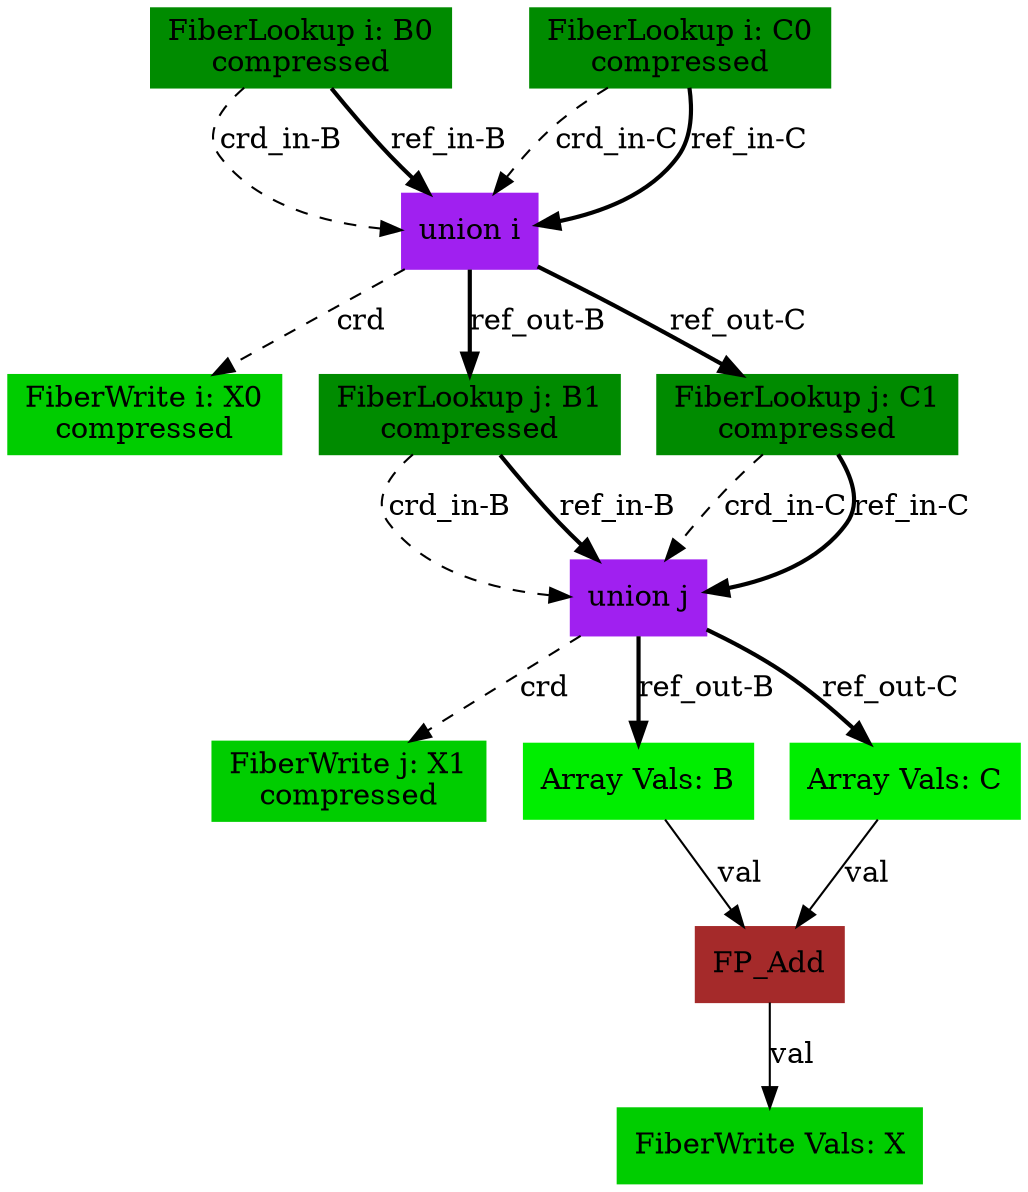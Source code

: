 digraph SAM {
    comment="X=ss01,B=ss01,C=ss01"
    10 [comment="type=fiberlookup,index=i,tensor=B,mode=0,format=compressed,src=true,root=true" label="FiberLookup i: B0\ncompressed" color=green4 shape=box style=filled type="fiberlookup" index="i" tensor="B" mode="0" format="compressed" src="true" root="true"]
    9 [comment="type=union,index=i" label="union i" color=purple shape=box style=filled type="union" index="i"]
    2 [comment="type=fiberwrite,index=i,tensor=X,mode=0,format=compressed,segsize=2,crdsize=B0_dim,sink=true" label="FiberWrite i: X0\ncompressed" color=green3 shape=box style=filled type="fiberwrite" index="i" tensor="X" mode="0" format="compressed" segsize="2" crdsize="B0_dim" sink="true"]
    7 [comment="type=fiberlookup,index=j,tensor=B,mode=1,format=compressed,src=true,root=false" label="FiberLookup j: B1\ncompressed" color=green4 shape=box style=filled type="fiberlookup" index="j" tensor="B" mode="1" format="compressed" src="true" root="false"]
    6 [comment="type=union,index=j" label="union j" color=purple shape=box style=filled type="union" index="j"]
    1 [comment="type=fiberwrite,index=j,tensor=X,mode=1,format=compressed,segsize=B0_dim+1,crdsize=B0_dim*B1_dim,sink=true" label="FiberWrite j: X1\ncompressed" color=green3 shape=box style=filled type="fiberwrite" index="j" tensor="X" mode="1" format="compressed" segsize="B0_dim+1" crdsize="B0_dim*B1_dim" sink="true"]
    4 [comment="type=arrayvals,tensor=B" label="Array Vals: B" color=green2 shape=box style=filled type="arrayvals" tensor="B"]
    3 [comment="type=fp_add" label="FP_Add" color=brown shape=box style=filled type="fp_add"]
    0 [comment="type=fiberwrite,mode=vals,tensor=X,size=1*B0_dim*B1_dim,sink=true" label="FiberWrite Vals: X" color=green3 shape=box style=filled type="fiberwrite" tensor="X" mode="vals" size="1*B0_dim*B1_dim" sink="true"]
    5 [comment="type=arrayvals,tensor=C" label="Array Vals: C" color=green2 shape=box style=filled type="arrayvals" tensor="C"]
    8 [comment="type=fiberlookup,index=j,tensor=C,mode=1,format=compressed,src=true,root=false" label="FiberLookup j: C1\ncompressed" color=green4 shape=box style=filled type="fiberlookup" index="j" tensor="C" mode="1" format="compressed" src="true" root="false"]
    11 [comment="type=fiberlookup,index=i,tensor=C,mode=0,format=compressed,src=true,root=true" label="FiberLookup i: C0\ncompressed" color=green4 shape=box style=filled type="fiberlookup" index="i" tensor="C" mode="0" format="compressed" src="true" root="true"]
    10 -> 9 [label="crd_in-B" style=dashed type="crd" comment="in-B"]
    9 -> 2 [label="crd" style=dashed type="crd"]
    9 -> 7 [label="ref_out-B" style=bold type="ref" comment="out-B"]
    7 -> 6 [label="crd_in-B" style=dashed type="crd" comment="in-B"]
    6 -> 1 [label="crd" style=dashed type="crd"]
    6 -> 4 [label="ref_out-B" style=bold type="ref" comment="out-B"]
    4 -> 3 [label="val" type="val"]
    3 -> 0 [label="val" type="val"]
    6 -> 5 [label="ref_out-C" style=bold type="ref" comment="out-C"]
    5 -> 3 [label="val" type="val"]
    7 -> 6 [label="ref_in-B" style=bold type="ref" comment="in-B"]
    9 -> 8 [label="ref_out-C" style=bold type="ref" comment="out-C"]
    8 -> 6 [label="crd_in-C" style=dashed type="crd" comment="in-C"]
    8 -> 6 [label="ref_in-C" style=bold type="ref" comment="in-C"]
    10 -> 9 [label="ref_in-B" style=bold type="ref" comment="in-B"]
    11 -> 9 [label="crd_in-C" style=dashed type="crd" comment="in-C"]
    11 -> 9 [label="ref_in-C" style=bold type="ref" comment="in-C"]
}
